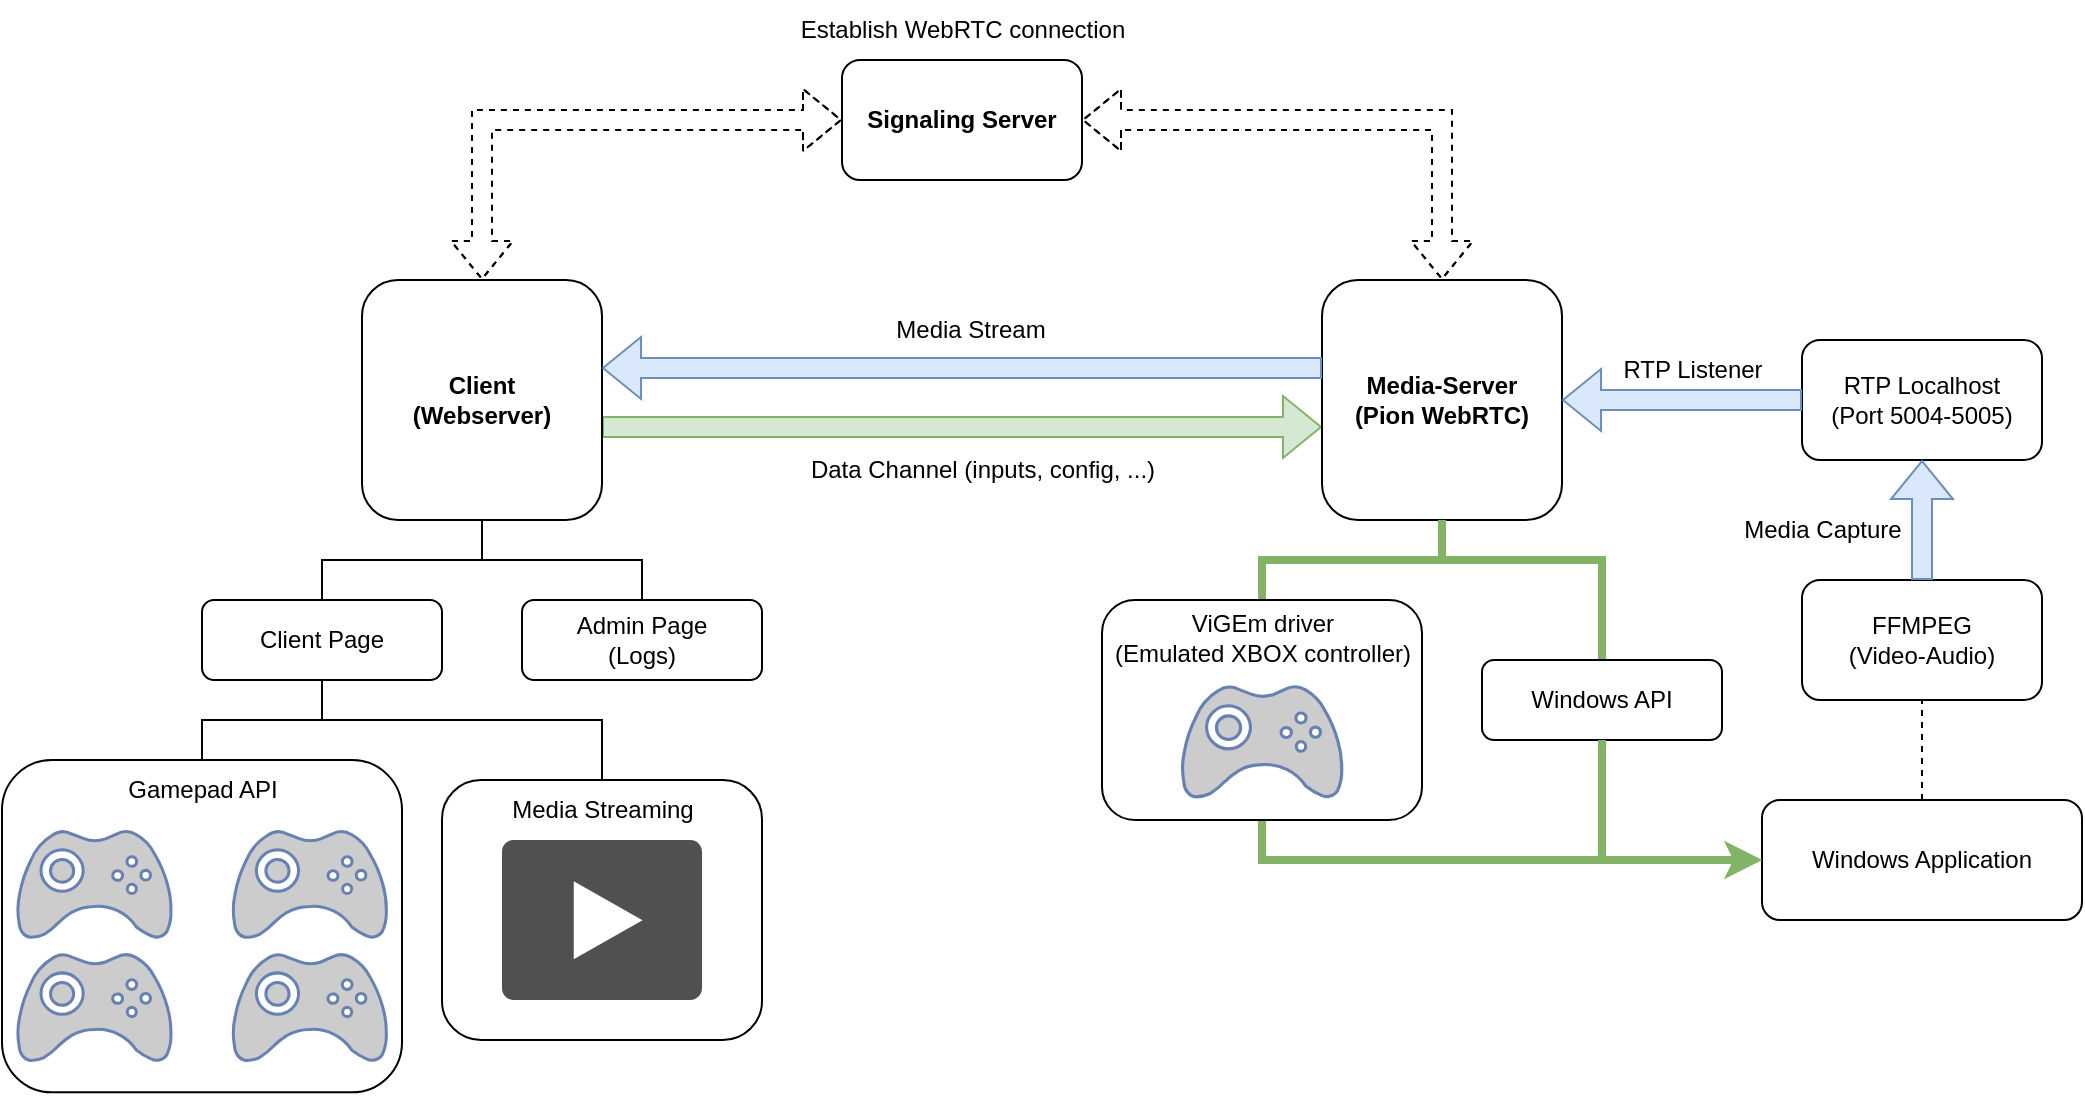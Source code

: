 <mxfile version="24.7.6">
  <diagram name="Page-1" id="KCaep8Wv_kapZ_-CZngp">
    <mxGraphModel dx="2037" dy="612" grid="1" gridSize="10" guides="1" tooltips="1" connect="1" arrows="1" fold="1" page="1" pageScale="1" pageWidth="827" pageHeight="1169" math="0" shadow="0">
      <root>
        <mxCell id="0" />
        <mxCell id="1" parent="0" />
        <mxCell id="Y2mEG3gKm7eCeH38tfg2-28" value="" style="shape=flexArrow;endArrow=classic;startArrow=none;html=1;rounded=0;entryX=0;entryY=0.5;entryDx=0;entryDy=0;exitX=1;exitY=0.5;exitDx=0;exitDy=0;startFill=0;fillColor=#d5e8d4;strokeColor=#82b366;" parent="1" edge="1">
          <mxGeometry width="100" height="100" relative="1" as="geometry">
            <mxPoint x="280" y="533.5" as="sourcePoint" />
            <mxPoint x="640" y="533.5" as="targetPoint" />
          </mxGeometry>
        </mxCell>
        <mxCell id="Y2mEG3gKm7eCeH38tfg2-36" style="edgeStyle=orthogonalEdgeStyle;rounded=0;orthogonalLoop=1;jettySize=auto;html=1;exitX=0.5;exitY=1;exitDx=0;exitDy=0;entryX=0.5;entryY=0;entryDx=0;entryDy=0;endArrow=none;endFill=0;" parent="1" source="R0lh-ndMZZpdmUgzroXW-1" target="Y2mEG3gKm7eCeH38tfg2-1" edge="1">
          <mxGeometry relative="1" as="geometry" />
        </mxCell>
        <mxCell id="Y2mEG3gKm7eCeH38tfg2-37" style="edgeStyle=orthogonalEdgeStyle;rounded=0;orthogonalLoop=1;jettySize=auto;html=1;exitX=0.5;exitY=1;exitDx=0;exitDy=0;entryX=0.5;entryY=0;entryDx=0;entryDy=0;endArrow=none;endFill=0;" parent="1" source="R0lh-ndMZZpdmUgzroXW-1" target="Y2mEG3gKm7eCeH38tfg2-2" edge="1">
          <mxGeometry relative="1" as="geometry" />
        </mxCell>
        <mxCell id="R0lh-ndMZZpdmUgzroXW-1" value="&lt;div&gt;Client&lt;br&gt;&lt;/div&gt;&lt;div&gt;(Webserver)&lt;br&gt;&lt;/div&gt;" style="rounded=1;whiteSpace=wrap;html=1;fontStyle=1" parent="1" vertex="1">
          <mxGeometry x="160" y="460" width="120" height="120" as="geometry" />
        </mxCell>
        <mxCell id="R0lh-ndMZZpdmUgzroXW-2" value="Signaling Server" style="rounded=1;whiteSpace=wrap;html=1;fontStyle=1" parent="1" vertex="1">
          <mxGeometry x="400" y="350" width="120" height="60" as="geometry" />
        </mxCell>
        <mxCell id="R0lh-ndMZZpdmUgzroXW-3" value="&lt;div&gt;Media-Server&lt;/div&gt;&lt;div&gt;(Pion WebRTC)&lt;br&gt;&lt;/div&gt;" style="rounded=1;whiteSpace=wrap;html=1;fontStyle=1" parent="1" vertex="1">
          <mxGeometry x="640" y="460" width="120" height="120" as="geometry" />
        </mxCell>
        <mxCell id="R0lh-ndMZZpdmUgzroXW-4" value="&lt;div&gt;Windows Application&lt;/div&gt;" style="rounded=1;whiteSpace=wrap;html=1;" parent="1" vertex="1">
          <mxGeometry x="860" y="720" width="160" height="60" as="geometry" />
        </mxCell>
        <mxCell id="R0lh-ndMZZpdmUgzroXW-12" value="&lt;div&gt;FFMPEG&lt;/div&gt;&lt;div&gt;(Video-Audio)&lt;br&gt;&lt;/div&gt;" style="rounded=1;whiteSpace=wrap;html=1;" parent="1" vertex="1">
          <mxGeometry x="880" y="610" width="120" height="60" as="geometry" />
        </mxCell>
        <mxCell id="R0lh-ndMZZpdmUgzroXW-13" value="&lt;div&gt;RTP Localhost&lt;/div&gt;&lt;div&gt;(Port 5004-5005)&lt;br&gt;&lt;/div&gt;" style="rounded=1;whiteSpace=wrap;html=1;" parent="1" vertex="1">
          <mxGeometry x="880" y="490" width="120" height="60" as="geometry" />
        </mxCell>
        <mxCell id="R0lh-ndMZZpdmUgzroXW-14" value="" style="shape=flexArrow;endArrow=none;startArrow=classic;html=1;rounded=0;entryX=0;entryY=0.5;entryDx=0;entryDy=0;exitX=1;exitY=0.5;exitDx=0;exitDy=0;endFill=0;fillColor=#dae8fc;strokeColor=#6c8ebf;" parent="1" edge="1">
          <mxGeometry width="100" height="100" relative="1" as="geometry">
            <mxPoint x="280" y="504" as="sourcePoint" />
            <mxPoint x="640" y="504" as="targetPoint" />
          </mxGeometry>
        </mxCell>
        <mxCell id="R0lh-ndMZZpdmUgzroXW-15" value="" style="shape=flexArrow;endArrow=classic;startArrow=classic;html=1;rounded=0;entryX=0;entryY=0.5;entryDx=0;entryDy=0;exitX=0.5;exitY=0;exitDx=0;exitDy=0;dashed=1;" parent="1" source="R0lh-ndMZZpdmUgzroXW-1" target="R0lh-ndMZZpdmUgzroXW-2" edge="1">
          <mxGeometry width="100" height="100" relative="1" as="geometry">
            <mxPoint x="390" y="690" as="sourcePoint" />
            <mxPoint x="490" y="590" as="targetPoint" />
            <Array as="points">
              <mxPoint x="220" y="380" />
            </Array>
          </mxGeometry>
        </mxCell>
        <mxCell id="R0lh-ndMZZpdmUgzroXW-16" value="" style="shape=flexArrow;endArrow=classic;startArrow=classic;html=1;rounded=0;entryX=1;entryY=0.5;entryDx=0;entryDy=0;exitX=0.5;exitY=0;exitDx=0;exitDy=0;dashed=1;" parent="1" source="R0lh-ndMZZpdmUgzroXW-3" target="R0lh-ndMZZpdmUgzroXW-2" edge="1">
          <mxGeometry width="100" height="100" relative="1" as="geometry">
            <mxPoint x="360" y="690" as="sourcePoint" />
            <mxPoint x="460" y="590" as="targetPoint" />
            <Array as="points">
              <mxPoint x="700" y="380" />
            </Array>
          </mxGeometry>
        </mxCell>
        <mxCell id="R0lh-ndMZZpdmUgzroXW-17" value="" style="endArrow=none;html=1;rounded=0;exitX=0.5;exitY=1;exitDx=0;exitDy=0;entryX=0.5;entryY=0;entryDx=0;entryDy=0;fillColor=#d5e8d4;strokeColor=#82b366;strokeWidth=4;endFill=0;" parent="1" source="R0lh-ndMZZpdmUgzroXW-3" target="Y2mEG3gKm7eCeH38tfg2-51" edge="1">
          <mxGeometry width="50" height="50" relative="1" as="geometry">
            <mxPoint x="390" y="660" as="sourcePoint" />
            <mxPoint x="570" y="700" as="targetPoint" />
            <Array as="points">
              <mxPoint x="700" y="600" />
              <mxPoint x="610" y="600" />
            </Array>
          </mxGeometry>
        </mxCell>
        <mxCell id="R0lh-ndMZZpdmUgzroXW-18" value="" style="shape=flexArrow;endArrow=classic;html=1;rounded=0;entryX=0.5;entryY=1;entryDx=0;entryDy=0;exitX=0.5;exitY=0;exitDx=0;exitDy=0;fillColor=#dae8fc;strokeColor=#6c8ebf;" parent="1" source="R0lh-ndMZZpdmUgzroXW-12" target="R0lh-ndMZZpdmUgzroXW-13" edge="1">
          <mxGeometry width="50" height="50" relative="1" as="geometry">
            <mxPoint x="330" y="660" as="sourcePoint" />
            <mxPoint x="380" y="610" as="targetPoint" />
          </mxGeometry>
        </mxCell>
        <mxCell id="R0lh-ndMZZpdmUgzroXW-20" value="" style="shape=flexArrow;endArrow=block;html=1;rounded=0;entryX=1;entryY=0.5;entryDx=0;entryDy=0;exitX=0;exitY=0.5;exitDx=0;exitDy=0;startArrow=none;endFill=0;startFill=0;fillColor=#dae8fc;strokeColor=#6c8ebf;" parent="1" source="R0lh-ndMZZpdmUgzroXW-13" target="R0lh-ndMZZpdmUgzroXW-3" edge="1">
          <mxGeometry width="50" height="50" relative="1" as="geometry">
            <mxPoint x="390" y="660" as="sourcePoint" />
            <mxPoint x="440" y="610" as="targetPoint" />
          </mxGeometry>
        </mxCell>
        <mxCell id="R0lh-ndMZZpdmUgzroXW-21" value="" style="endArrow=classic;html=1;rounded=0;entryX=0;entryY=0.5;entryDx=0;entryDy=0;exitX=0.5;exitY=1;exitDx=0;exitDy=0;fillColor=#d5e8d4;strokeColor=#82b366;strokeWidth=4;" parent="1" source="Y2mEG3gKm7eCeH38tfg2-51" target="R0lh-ndMZZpdmUgzroXW-4" edge="1">
          <mxGeometry width="50" height="50" relative="1" as="geometry">
            <mxPoint x="620" y="660" as="sourcePoint" />
            <mxPoint x="440" y="610" as="targetPoint" />
            <Array as="points">
              <mxPoint x="610" y="750" />
            </Array>
          </mxGeometry>
        </mxCell>
        <mxCell id="R0lh-ndMZZpdmUgzroXW-22" value="" style="endArrow=none;html=1;rounded=0;entryX=0.5;entryY=1;entryDx=0;entryDy=0;exitX=0.5;exitY=0;exitDx=0;exitDy=0;endFill=0;dashed=1;" parent="1" source="R0lh-ndMZZpdmUgzroXW-4" target="R0lh-ndMZZpdmUgzroXW-12" edge="1">
          <mxGeometry width="50" height="50" relative="1" as="geometry">
            <mxPoint x="330" y="660" as="sourcePoint" />
            <mxPoint x="380" y="610" as="targetPoint" />
          </mxGeometry>
        </mxCell>
        <mxCell id="R0lh-ndMZZpdmUgzroXW-25" value="" style="endArrow=none;html=1;rounded=0;exitX=0.5;exitY=1;exitDx=0;exitDy=0;fillColor=#d5e8d4;strokeColor=#82b366;strokeWidth=4;endFill=0;" parent="1" source="R0lh-ndMZZpdmUgzroXW-3" target="R0lh-ndMZZpdmUgzroXW-26" edge="1">
          <mxGeometry width="50" height="50" relative="1" as="geometry">
            <mxPoint x="390" y="660" as="sourcePoint" />
            <mxPoint x="490" y="690" as="targetPoint" />
            <Array as="points">
              <mxPoint x="700" y="600" />
              <mxPoint x="780" y="600" />
            </Array>
          </mxGeometry>
        </mxCell>
        <mxCell id="R0lh-ndMZZpdmUgzroXW-26" value="Windows API" style="rounded=1;whiteSpace=wrap;html=1;" parent="1" vertex="1">
          <mxGeometry x="720" y="650" width="120" height="40" as="geometry" />
        </mxCell>
        <mxCell id="R0lh-ndMZZpdmUgzroXW-28" value="" style="endArrow=classic;html=1;rounded=0;entryX=0;entryY=0.5;entryDx=0;entryDy=0;exitX=0.5;exitY=1;exitDx=0;exitDy=0;fillColor=#d5e8d4;strokeColor=#82b366;strokeWidth=4;" parent="1" source="R0lh-ndMZZpdmUgzroXW-26" target="R0lh-ndMZZpdmUgzroXW-4" edge="1">
          <mxGeometry width="50" height="50" relative="1" as="geometry">
            <mxPoint x="390" y="660" as="sourcePoint" />
            <mxPoint x="440" y="610" as="targetPoint" />
            <Array as="points">
              <mxPoint x="780" y="750" />
            </Array>
          </mxGeometry>
        </mxCell>
        <mxCell id="Y2mEG3gKm7eCeH38tfg2-35" style="edgeStyle=orthogonalEdgeStyle;rounded=0;orthogonalLoop=1;jettySize=auto;html=1;exitX=0.5;exitY=1;exitDx=0;exitDy=0;entryX=0.5;entryY=0;entryDx=0;entryDy=0;endArrow=none;endFill=0;" parent="1" source="Y2mEG3gKm7eCeH38tfg2-1" target="R0lh-ndMZZpdmUgzroXW-24" edge="1">
          <mxGeometry relative="1" as="geometry" />
        </mxCell>
        <mxCell id="Y2mEG3gKm7eCeH38tfg2-49" style="edgeStyle=orthogonalEdgeStyle;rounded=0;orthogonalLoop=1;jettySize=auto;html=1;exitX=0.5;exitY=1;exitDx=0;exitDy=0;entryX=0.5;entryY=0;entryDx=0;entryDy=0;endArrow=none;endFill=0;" parent="1" source="Y2mEG3gKm7eCeH38tfg2-1" target="Y2mEG3gKm7eCeH38tfg2-43" edge="1">
          <mxGeometry relative="1" as="geometry">
            <mxPoint x="330" y="700" as="targetPoint" />
            <Array as="points">
              <mxPoint x="140" y="680" />
              <mxPoint x="280" y="680" />
            </Array>
          </mxGeometry>
        </mxCell>
        <mxCell id="Y2mEG3gKm7eCeH38tfg2-1" value="Client Page" style="rounded=1;whiteSpace=wrap;html=1;" parent="1" vertex="1">
          <mxGeometry x="80" y="620" width="120" height="40" as="geometry" />
        </mxCell>
        <mxCell id="Y2mEG3gKm7eCeH38tfg2-2" value="&lt;div&gt;Admin Page&lt;/div&gt;&lt;div&gt;(Logs)&lt;br&gt;&lt;/div&gt;" style="rounded=1;whiteSpace=wrap;html=1;" parent="1" vertex="1">
          <mxGeometry x="240" y="620" width="120" height="40" as="geometry" />
        </mxCell>
        <mxCell id="Y2mEG3gKm7eCeH38tfg2-29" value="Data Channel (inputs, config, ...)" style="text;html=1;align=center;verticalAlign=middle;resizable=0;points=[];autosize=1;strokeColor=none;fillColor=none;" parent="1" vertex="1">
          <mxGeometry x="375" y="540" width="190" height="30" as="geometry" />
        </mxCell>
        <mxCell id="Y2mEG3gKm7eCeH38tfg2-30" value="Media Stream" style="text;html=1;align=center;verticalAlign=middle;resizable=0;points=[];autosize=1;strokeColor=none;fillColor=none;" parent="1" vertex="1">
          <mxGeometry x="414" y="470" width="100" height="30" as="geometry" />
        </mxCell>
        <mxCell id="Y2mEG3gKm7eCeH38tfg2-31" value="RTP Listener" style="text;html=1;align=center;verticalAlign=middle;resizable=0;points=[];autosize=1;strokeColor=none;fillColor=none;" parent="1" vertex="1">
          <mxGeometry x="780" y="490" width="90" height="30" as="geometry" />
        </mxCell>
        <mxCell id="Y2mEG3gKm7eCeH38tfg2-32" value="Media Capture" style="text;html=1;align=center;verticalAlign=middle;resizable=0;points=[];autosize=1;strokeColor=none;fillColor=none;" parent="1" vertex="1">
          <mxGeometry x="840" y="570" width="100" height="30" as="geometry" />
        </mxCell>
        <mxCell id="Y2mEG3gKm7eCeH38tfg2-33" value="Establish WebRTC connection" style="text;html=1;align=center;verticalAlign=middle;resizable=0;points=[];autosize=1;strokeColor=none;fillColor=none;" parent="1" vertex="1">
          <mxGeometry x="370" y="320" width="180" height="30" as="geometry" />
        </mxCell>
        <mxCell id="Y2mEG3gKm7eCeH38tfg2-40" value="" style="group" parent="1" vertex="1" connectable="0">
          <mxGeometry x="-20" y="700" width="200" height="166.16" as="geometry" />
        </mxCell>
        <mxCell id="R0lh-ndMZZpdmUgzroXW-24" value="" style="rounded=1;whiteSpace=wrap;html=1;" parent="Y2mEG3gKm7eCeH38tfg2-40" vertex="1">
          <mxGeometry width="200" height="166.16" as="geometry" />
        </mxCell>
        <mxCell id="Y2mEG3gKm7eCeH38tfg2-38" value="Gamepad API" style="text;html=1;align=center;verticalAlign=middle;resizable=0;points=[];autosize=1;strokeColor=none;fillColor=none;" parent="Y2mEG3gKm7eCeH38tfg2-40" vertex="1">
          <mxGeometry x="50" width="100" height="30" as="geometry" />
        </mxCell>
        <mxCell id="R0lh-ndMZZpdmUgzroXW-7" value="" style="fontColor=#0066CC;verticalAlign=top;verticalLabelPosition=bottom;labelPosition=center;align=center;html=1;outlineConnect=0;fillColor=#CCCCCC;strokeColor=#6881B3;gradientColor=none;gradientDirection=north;strokeWidth=2;shape=mxgraph.networks.gamepad;" parent="Y2mEG3gKm7eCeH38tfg2-40" vertex="1">
          <mxGeometry x="7.692" y="35.385" width="76.923" height="53.848" as="geometry" />
        </mxCell>
        <mxCell id="R0lh-ndMZZpdmUgzroXW-8" value="" style="fontColor=#0066CC;verticalAlign=top;verticalLabelPosition=bottom;labelPosition=center;align=center;html=1;outlineConnect=0;fillColor=#CCCCCC;strokeColor=#6881B3;gradientColor=none;gradientDirection=north;strokeWidth=2;shape=mxgraph.networks.gamepad;" parent="Y2mEG3gKm7eCeH38tfg2-40" vertex="1">
          <mxGeometry x="115.385" y="35.385" width="76.923" height="53.848" as="geometry" />
        </mxCell>
        <mxCell id="R0lh-ndMZZpdmUgzroXW-10" value="" style="fontColor=#0066CC;verticalAlign=top;verticalLabelPosition=bottom;labelPosition=center;align=center;html=1;outlineConnect=0;fillColor=#CCCCCC;strokeColor=#6881B3;gradientColor=none;gradientDirection=north;strokeWidth=2;shape=mxgraph.networks.gamepad;" parent="Y2mEG3gKm7eCeH38tfg2-40" vertex="1">
          <mxGeometry x="7.692" y="96.926" width="76.923" height="53.848" as="geometry" />
        </mxCell>
        <mxCell id="R0lh-ndMZZpdmUgzroXW-11" value="" style="fontColor=#0066CC;verticalAlign=top;verticalLabelPosition=bottom;labelPosition=center;align=center;html=1;outlineConnect=0;fillColor=#CCCCCC;strokeColor=#6881B3;gradientColor=none;gradientDirection=north;strokeWidth=2;shape=mxgraph.networks.gamepad;" parent="Y2mEG3gKm7eCeH38tfg2-40" vertex="1">
          <mxGeometry x="115.385" y="96.926" width="76.923" height="53.848" as="geometry" />
        </mxCell>
        <mxCell id="Y2mEG3gKm7eCeH38tfg2-42" value="" style="group" parent="1" vertex="1" connectable="0">
          <mxGeometry x="200" y="710" width="160" height="130" as="geometry" />
        </mxCell>
        <mxCell id="Y2mEG3gKm7eCeH38tfg2-43" value="" style="rounded=1;whiteSpace=wrap;html=1;" parent="Y2mEG3gKm7eCeH38tfg2-42" vertex="1">
          <mxGeometry width="160" height="130" as="geometry" />
        </mxCell>
        <mxCell id="Y2mEG3gKm7eCeH38tfg2-44" value="Media Streaming" style="text;html=1;align=center;verticalAlign=middle;resizable=0;points=[];autosize=1;strokeColor=none;fillColor=none;" parent="Y2mEG3gKm7eCeH38tfg2-42" vertex="1">
          <mxGeometry x="25" width="110" height="30" as="geometry" />
        </mxCell>
        <mxCell id="Y2mEG3gKm7eCeH38tfg2-41" value="" style="sketch=0;pointerEvents=1;shadow=0;dashed=0;html=1;strokeColor=none;fillColor=#505050;labelPosition=center;verticalLabelPosition=bottom;verticalAlign=top;outlineConnect=0;align=center;shape=mxgraph.office.concepts.video_play;aspect=fixed;" parent="Y2mEG3gKm7eCeH38tfg2-42" vertex="1">
          <mxGeometry x="30" y="30" width="100" height="80" as="geometry" />
        </mxCell>
        <mxCell id="Y2mEG3gKm7eCeH38tfg2-54" value="" style="group" parent="1" vertex="1" connectable="0">
          <mxGeometry x="530" y="620" width="160" height="130" as="geometry" />
        </mxCell>
        <mxCell id="Y2mEG3gKm7eCeH38tfg2-50" value="" style="group" parent="Y2mEG3gKm7eCeH38tfg2-54" vertex="1" connectable="0">
          <mxGeometry width="160" height="110" as="geometry" />
        </mxCell>
        <mxCell id="Y2mEG3gKm7eCeH38tfg2-51" value="" style="rounded=1;whiteSpace=wrap;html=1;" parent="Y2mEG3gKm7eCeH38tfg2-50" vertex="1">
          <mxGeometry width="160" height="110" as="geometry" />
        </mxCell>
        <mxCell id="Y2mEG3gKm7eCeH38tfg2-52" value="&lt;div&gt;ViGEm driver&lt;/div&gt;&lt;div&gt;(Emulated XBOX controller)&lt;br&gt;&lt;/div&gt;" style="text;html=1;align=center;verticalAlign=middle;resizable=0;points=[];autosize=1;strokeColor=none;fillColor=none;" parent="Y2mEG3gKm7eCeH38tfg2-50" vertex="1">
          <mxGeometry y="-0.652" width="160" height="40" as="geometry" />
        </mxCell>
        <mxCell id="R0lh-ndMZZpdmUgzroXW-9" value="" style="fontColor=#0066CC;verticalAlign=top;verticalLabelPosition=bottom;labelPosition=center;align=center;html=1;outlineConnect=0;fillColor=#CCCCCC;strokeColor=#6881B3;gradientColor=none;gradientDirection=north;strokeWidth=2;shape=mxgraph.networks.gamepad;aspect=fixed;" parent="Y2mEG3gKm7eCeH38tfg2-50" vertex="1">
          <mxGeometry x="40" y="43" width="80" height="56" as="geometry" />
        </mxCell>
      </root>
    </mxGraphModel>
  </diagram>
</mxfile>
